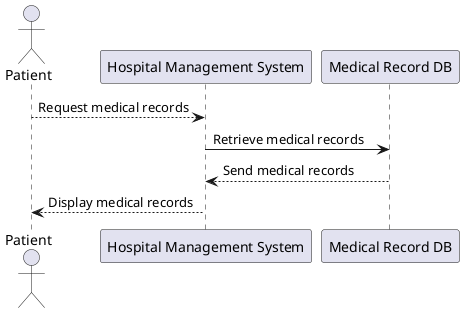 @startuml
'Actors definition
actor Patient

'Participants declaration
participant "Hospital Management System" as HMS
participant "Medical Record DB" as DB

'Patient Activity
Patient --> HMS: Request medical records
HMS -> DB: Retrieve medical records
DB --> HMS: Send medical records
HMS --> Patient: Display medical records
@enduml

